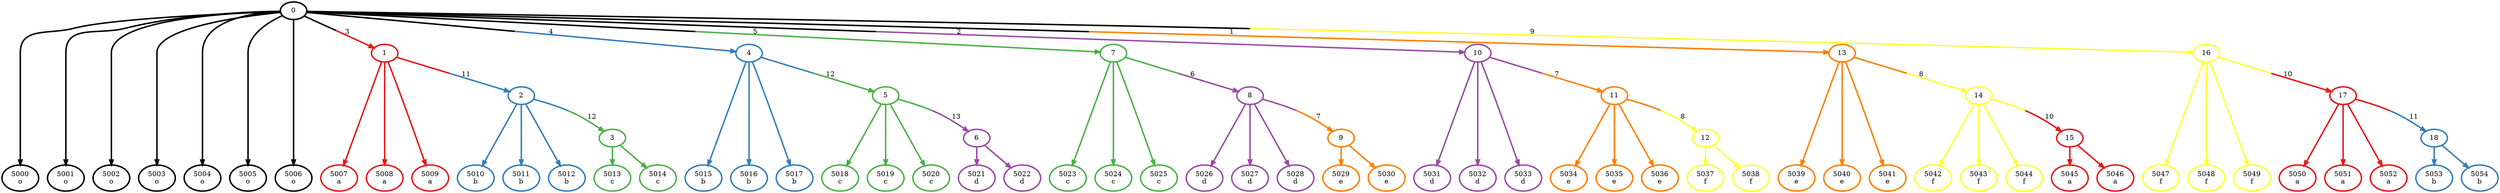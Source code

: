 digraph T {
	{
		rank=same
		0 [penwidth=3,colorscheme=set19,color=0,label="5000\no"]
		1 [penwidth=3,colorscheme=set19,color=0,label="5001\no"]
		2 [penwidth=3,colorscheme=set19,color=0,label="5002\no"]
		3 [penwidth=3,colorscheme=set19,color=0,label="5003\no"]
		4 [penwidth=3,colorscheme=set19,color=0,label="5004\no"]
		5 [penwidth=3,colorscheme=set19,color=0,label="5005\no"]
		6 [penwidth=3,colorscheme=set19,color=0,label="5006\no"]
		7 [penwidth=3,colorscheme=set19,color=1,label="5007\na"]
		8 [penwidth=3,colorscheme=set19,color=1,label="5008\na"]
		9 [penwidth=3,colorscheme=set19,color=1,label="5009\na"]
		10 [penwidth=3,colorscheme=set19,color=2,label="5015\nb"]
		11 [penwidth=3,colorscheme=set19,color=2,label="5016\nb"]
		12 [penwidth=3,colorscheme=set19,color=2,label="5017\nb"]
		13 [penwidth=3,colorscheme=set19,color=3,label="5023\nc"]
		14 [penwidth=3,colorscheme=set19,color=3,label="5024\nc"]
		15 [penwidth=3,colorscheme=set19,color=3,label="5025\nc"]
		16 [penwidth=3,colorscheme=set19,color=4,label="5031\nd"]
		17 [penwidth=3,colorscheme=set19,color=4,label="5032\nd"]
		18 [penwidth=3,colorscheme=set19,color=4,label="5033\nd"]
		19 [penwidth=3,colorscheme=set19,color=5,label="5039\ne"]
		20 [penwidth=3,colorscheme=set19,color=5,label="5040\ne"]
		21 [penwidth=3,colorscheme=set19,color=5,label="5041\ne"]
		22 [penwidth=3,colorscheme=set19,color=6,label="5047\nf"]
		23 [penwidth=3,colorscheme=set19,color=6,label="5048\nf"]
		24 [penwidth=3,colorscheme=set19,color=6,label="5049\nf"]
		25 [penwidth=3,colorscheme=set19,color=2,label="5010\nb"]
		26 [penwidth=3,colorscheme=set19,color=2,label="5011\nb"]
		27 [penwidth=3,colorscheme=set19,color=2,label="5012\nb"]
		28 [penwidth=3,colorscheme=set19,color=3,label="5013\nc"]
		29 [penwidth=3,colorscheme=set19,color=3,label="5014\nc"]
		30 [penwidth=3,colorscheme=set19,color=3,label="5018\nc"]
		31 [penwidth=3,colorscheme=set19,color=3,label="5019\nc"]
		32 [penwidth=3,colorscheme=set19,color=3,label="5020\nc"]
		33 [penwidth=3,colorscheme=set19,color=4,label="5021\nd"]
		34 [penwidth=3,colorscheme=set19,color=4,label="5022\nd"]
		35 [penwidth=3,colorscheme=set19,color=4,label="5026\nd"]
		36 [penwidth=3,colorscheme=set19,color=4,label="5027\nd"]
		37 [penwidth=3,colorscheme=set19,color=4,label="5028\nd"]
		38 [penwidth=3,colorscheme=set19,color=5,label="5029\ne"]
		39 [penwidth=3,colorscheme=set19,color=5,label="5030\ne"]
		40 [penwidth=3,colorscheme=set19,color=5,label="5034\ne"]
		41 [penwidth=3,colorscheme=set19,color=5,label="5035\ne"]
		42 [penwidth=3,colorscheme=set19,color=5,label="5036\ne"]
		43 [penwidth=3,colorscheme=set19,color=6,label="5037\nf"]
		44 [penwidth=3,colorscheme=set19,color=6,label="5038\nf"]
		45 [penwidth=3,colorscheme=set19,color=6,label="5042\nf"]
		46 [penwidth=3,colorscheme=set19,color=6,label="5043\nf"]
		47 [penwidth=3,colorscheme=set19,color=6,label="5044\nf"]
		48 [penwidth=3,colorscheme=set19,color=1,label="5045\na"]
		49 [penwidth=3,colorscheme=set19,color=1,label="5046\na"]
		50 [penwidth=3,colorscheme=set19,color=1,label="5050\na"]
		51 [penwidth=3,colorscheme=set19,color=1,label="5051\na"]
		52 [penwidth=3,colorscheme=set19,color=1,label="5052\na"]
		53 [penwidth=3,colorscheme=set19,color=2,label="5053\nb"]
		54 [penwidth=3,colorscheme=set19,color=2,label="5054\nb"]
	}
	55 [penwidth=3,colorscheme=set19,color=0,label="0"]
	56 [penwidth=3,colorscheme=set19,color=1,label="1"]
	57 [penwidth=3,colorscheme=set19,color=2,label="4"]
	58 [penwidth=3,colorscheme=set19,color=3,label="7"]
	59 [penwidth=3,colorscheme=set19,color=4,label="10"]
	60 [penwidth=3,colorscheme=set19,color=5,label="13"]
	61 [penwidth=3,colorscheme=set19,color=6,label="16"]
	62 [penwidth=3,colorscheme=set19,color=2,label="2"]
	63 [penwidth=3,colorscheme=set19,color=3,label="5"]
	64 [penwidth=3,colorscheme=set19,color=4,label="8"]
	65 [penwidth=3,colorscheme=set19,color=5,label="11"]
	66 [penwidth=3,colorscheme=set19,color=6,label="14"]
	67 [penwidth=3,colorscheme=set19,color=1,label="17"]
	68 [penwidth=3,colorscheme=set19,color=3,label="3"]
	69 [penwidth=3,colorscheme=set19,color=4,label="6"]
	70 [penwidth=3,colorscheme=set19,color=5,label="9"]
	71 [penwidth=3,colorscheme=set19,color=6,label="12"]
	72 [penwidth=3,colorscheme=set19,color=1,label="15"]
	73 [penwidth=3,colorscheme=set19,color=2,label="18"]
	55 -> 56 [penwidth=3,colorscheme=set19,color="0;0.5:1",label="3"]
	55 -> 57 [penwidth=3,colorscheme=set19,color="0;0.5:2",label="4"]
	55 -> 58 [penwidth=3,colorscheme=set19,color="0;0.5:3",label="5"]
	55 -> 59 [penwidth=3,colorscheme=set19,color="0;0.5:4",label="2"]
	55 -> 60 [penwidth=3,colorscheme=set19,color="0;0.5:5",label="1"]
	55 -> 61 [penwidth=3,colorscheme=set19,color="0;0.5:6",label="9"]
	55 -> 0 [penwidth=3,colorscheme=set19,color="0;0.5:0"]
	55 -> 1 [penwidth=3,colorscheme=set19,color="0;0.5:0"]
	55 -> 2 [penwidth=3,colorscheme=set19,color="0;0.5:0"]
	55 -> 3 [penwidth=3,colorscheme=set19,color="0;0.5:0"]
	55 -> 4 [penwidth=3,colorscheme=set19,color="0;0.5:0"]
	55 -> 5 [penwidth=3,colorscheme=set19,color="0;0.5:0"]
	55 -> 6 [penwidth=3,colorscheme=set19,color="0;0.5:0"]
	56 -> 62 [penwidth=3,colorscheme=set19,color="1;0.5:2",label="11"]
	56 -> 7 [penwidth=3,colorscheme=set19,color="1;0.5:1"]
	56 -> 8 [penwidth=3,colorscheme=set19,color="1;0.5:1"]
	56 -> 9 [penwidth=3,colorscheme=set19,color="1;0.5:1"]
	57 -> 63 [penwidth=3,colorscheme=set19,color="2;0.5:3",label="12"]
	57 -> 10 [penwidth=3,colorscheme=set19,color="2;0.5:2"]
	57 -> 11 [penwidth=3,colorscheme=set19,color="2;0.5:2"]
	57 -> 12 [penwidth=3,colorscheme=set19,color="2;0.5:2"]
	58 -> 64 [penwidth=3,colorscheme=set19,color="3;0.5:4",label="6"]
	58 -> 13 [penwidth=3,colorscheme=set19,color="3;0.5:3"]
	58 -> 14 [penwidth=3,colorscheme=set19,color="3;0.5:3"]
	58 -> 15 [penwidth=3,colorscheme=set19,color="3;0.5:3"]
	59 -> 65 [penwidth=3,colorscheme=set19,color="4;0.5:5",label="7"]
	59 -> 16 [penwidth=3,colorscheme=set19,color="4;0.5:4"]
	59 -> 17 [penwidth=3,colorscheme=set19,color="4;0.5:4"]
	59 -> 18 [penwidth=3,colorscheme=set19,color="4;0.5:4"]
	60 -> 66 [penwidth=3,colorscheme=set19,color="5;0.5:6",label="8"]
	60 -> 19 [penwidth=3,colorscheme=set19,color="5;0.5:5"]
	60 -> 20 [penwidth=3,colorscheme=set19,color="5;0.5:5"]
	60 -> 21 [penwidth=3,colorscheme=set19,color="5;0.5:5"]
	61 -> 67 [penwidth=3,colorscheme=set19,color="6;0.5:1",label="10"]
	61 -> 22 [penwidth=3,colorscheme=set19,color="6;0.5:6"]
	61 -> 23 [penwidth=3,colorscheme=set19,color="6;0.5:6"]
	61 -> 24 [penwidth=3,colorscheme=set19,color="6;0.5:6"]
	62 -> 68 [penwidth=3,colorscheme=set19,color="2;0.5:3",label="12"]
	62 -> 25 [penwidth=3,colorscheme=set19,color="2;0.5:2"]
	62 -> 26 [penwidth=3,colorscheme=set19,color="2;0.5:2"]
	62 -> 27 [penwidth=3,colorscheme=set19,color="2;0.5:2"]
	63 -> 69 [penwidth=3,colorscheme=set19,color="3;0.5:4",label="13"]
	63 -> 30 [penwidth=3,colorscheme=set19,color="3;0.5:3"]
	63 -> 31 [penwidth=3,colorscheme=set19,color="3;0.5:3"]
	63 -> 32 [penwidth=3,colorscheme=set19,color="3;0.5:3"]
	64 -> 70 [penwidth=3,colorscheme=set19,color="4;0.5:5",label="7"]
	64 -> 35 [penwidth=3,colorscheme=set19,color="4;0.5:4"]
	64 -> 36 [penwidth=3,colorscheme=set19,color="4;0.5:4"]
	64 -> 37 [penwidth=3,colorscheme=set19,color="4;0.5:4"]
	65 -> 71 [penwidth=3,colorscheme=set19,color="5;0.5:6",label="8"]
	65 -> 40 [penwidth=3,colorscheme=set19,color="5;0.5:5"]
	65 -> 41 [penwidth=3,colorscheme=set19,color="5;0.5:5"]
	65 -> 42 [penwidth=3,colorscheme=set19,color="5;0.5:5"]
	66 -> 72 [penwidth=3,colorscheme=set19,color="6;0.5:1",label="10"]
	66 -> 45 [penwidth=3,colorscheme=set19,color="6;0.5:6"]
	66 -> 46 [penwidth=3,colorscheme=set19,color="6;0.5:6"]
	66 -> 47 [penwidth=3,colorscheme=set19,color="6;0.5:6"]
	67 -> 73 [penwidth=3,colorscheme=set19,color="1;0.5:2",label="11"]
	67 -> 50 [penwidth=3,colorscheme=set19,color="1;0.5:1"]
	67 -> 51 [penwidth=3,colorscheme=set19,color="1;0.5:1"]
	67 -> 52 [penwidth=3,colorscheme=set19,color="1;0.5:1"]
	68 -> 28 [penwidth=3,colorscheme=set19,color="3;0.5:3"]
	68 -> 29 [penwidth=3,colorscheme=set19,color="3;0.5:3"]
	69 -> 33 [penwidth=3,colorscheme=set19,color="4;0.5:4"]
	69 -> 34 [penwidth=3,colorscheme=set19,color="4;0.5:4"]
	70 -> 38 [penwidth=3,colorscheme=set19,color="5;0.5:5"]
	70 -> 39 [penwidth=3,colorscheme=set19,color="5;0.5:5"]
	71 -> 43 [penwidth=3,colorscheme=set19,color="6;0.5:6"]
	71 -> 44 [penwidth=3,colorscheme=set19,color="6;0.5:6"]
	72 -> 48 [penwidth=3,colorscheme=set19,color="1;0.5:1"]
	72 -> 49 [penwidth=3,colorscheme=set19,color="1;0.5:1"]
	73 -> 53 [penwidth=3,colorscheme=set19,color="2;0.5:2"]
	73 -> 54 [penwidth=3,colorscheme=set19,color="2;0.5:2"]
}
